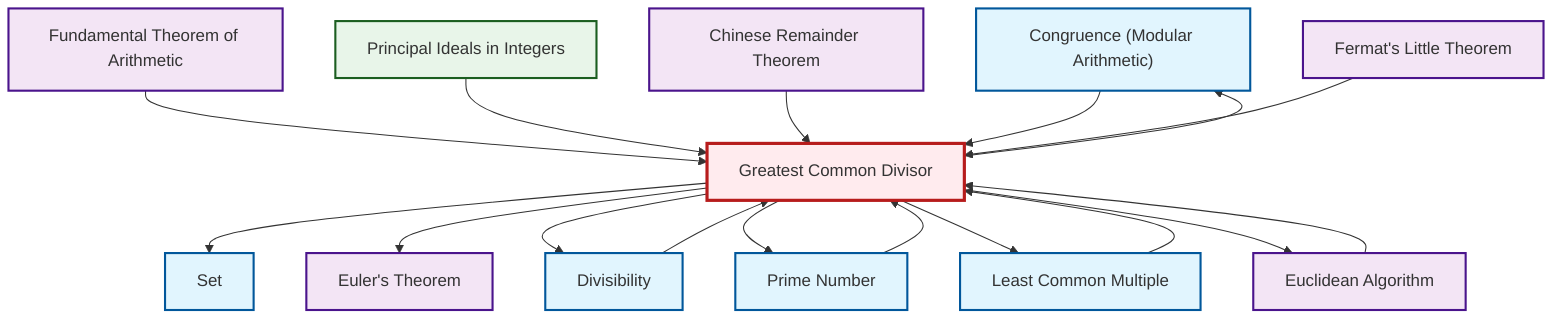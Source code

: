 graph TD
    classDef definition fill:#e1f5fe,stroke:#01579b,stroke-width:2px
    classDef theorem fill:#f3e5f5,stroke:#4a148c,stroke-width:2px
    classDef axiom fill:#fff3e0,stroke:#e65100,stroke-width:2px
    classDef example fill:#e8f5e9,stroke:#1b5e20,stroke-width:2px
    classDef current fill:#ffebee,stroke:#b71c1c,stroke-width:3px
    def-congruence["Congruence (Modular Arithmetic)"]:::definition
    thm-fundamental-arithmetic["Fundamental Theorem of Arithmetic"]:::theorem
    def-gcd["Greatest Common Divisor"]:::definition
    thm-euler["Euler's Theorem"]:::theorem
    def-divisibility["Divisibility"]:::definition
    def-set["Set"]:::definition
    thm-chinese-remainder["Chinese Remainder Theorem"]:::theorem
    def-lcm["Least Common Multiple"]:::definition
    def-prime["Prime Number"]:::definition
    thm-euclidean-algorithm["Euclidean Algorithm"]:::theorem
    ex-principal-ideal["Principal Ideals in Integers"]:::example
    thm-fermat-little["Fermat's Little Theorem"]:::theorem
    thm-fundamental-arithmetic --> def-gcd
    def-gcd --> def-set
    def-lcm --> def-gcd
    def-gcd --> thm-euler
    def-gcd --> def-congruence
    thm-euclidean-algorithm --> def-gcd
    def-gcd --> def-divisibility
    ex-principal-ideal --> def-gcd
    def-gcd --> def-prime
    def-gcd --> def-lcm
    def-divisibility --> def-gcd
    def-prime --> def-gcd
    thm-chinese-remainder --> def-gcd
    def-congruence --> def-gcd
    def-gcd --> thm-euclidean-algorithm
    thm-fermat-little --> def-gcd
    class def-gcd current